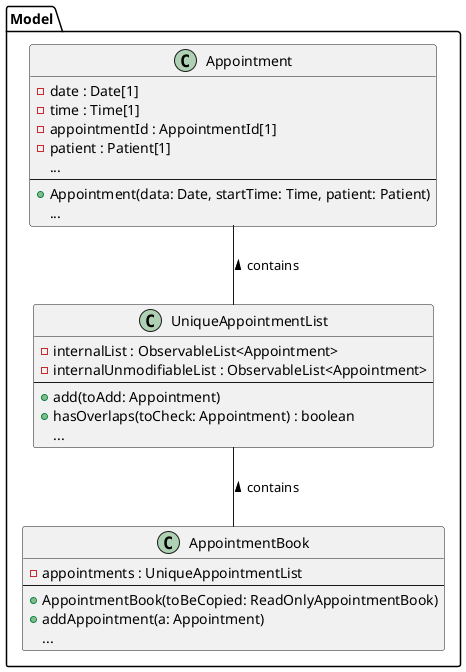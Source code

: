@startuml
package Model {

class Appointment {
- date : Date[1]
- time : Time[1]
- appointmentId : AppointmentId[1]
- patient : Patient[1]
...
--
+ Appointment(data: Date, startTime: Time, patient: Patient)
...
}

class UniqueAppointmentList {
- internalList : ObservableList<Appointment>
- internalUnmodifiableList : ObservableList<Appointment>
--
+ add(toAdd: Appointment)
+ hasOverlaps(toCheck: Appointment) : boolean
...
}

class AppointmentBook {
- appointments : UniqueAppointmentList
--
+ AppointmentBook(toBeCopied: ReadOnlyAppointmentBook)
+ addAppointment(a: Appointment)
...
}

Appointment -- UniqueAppointmentList: contains <
UniqueAppointmentList -- AppointmentBook : contains <
}
@enduml
